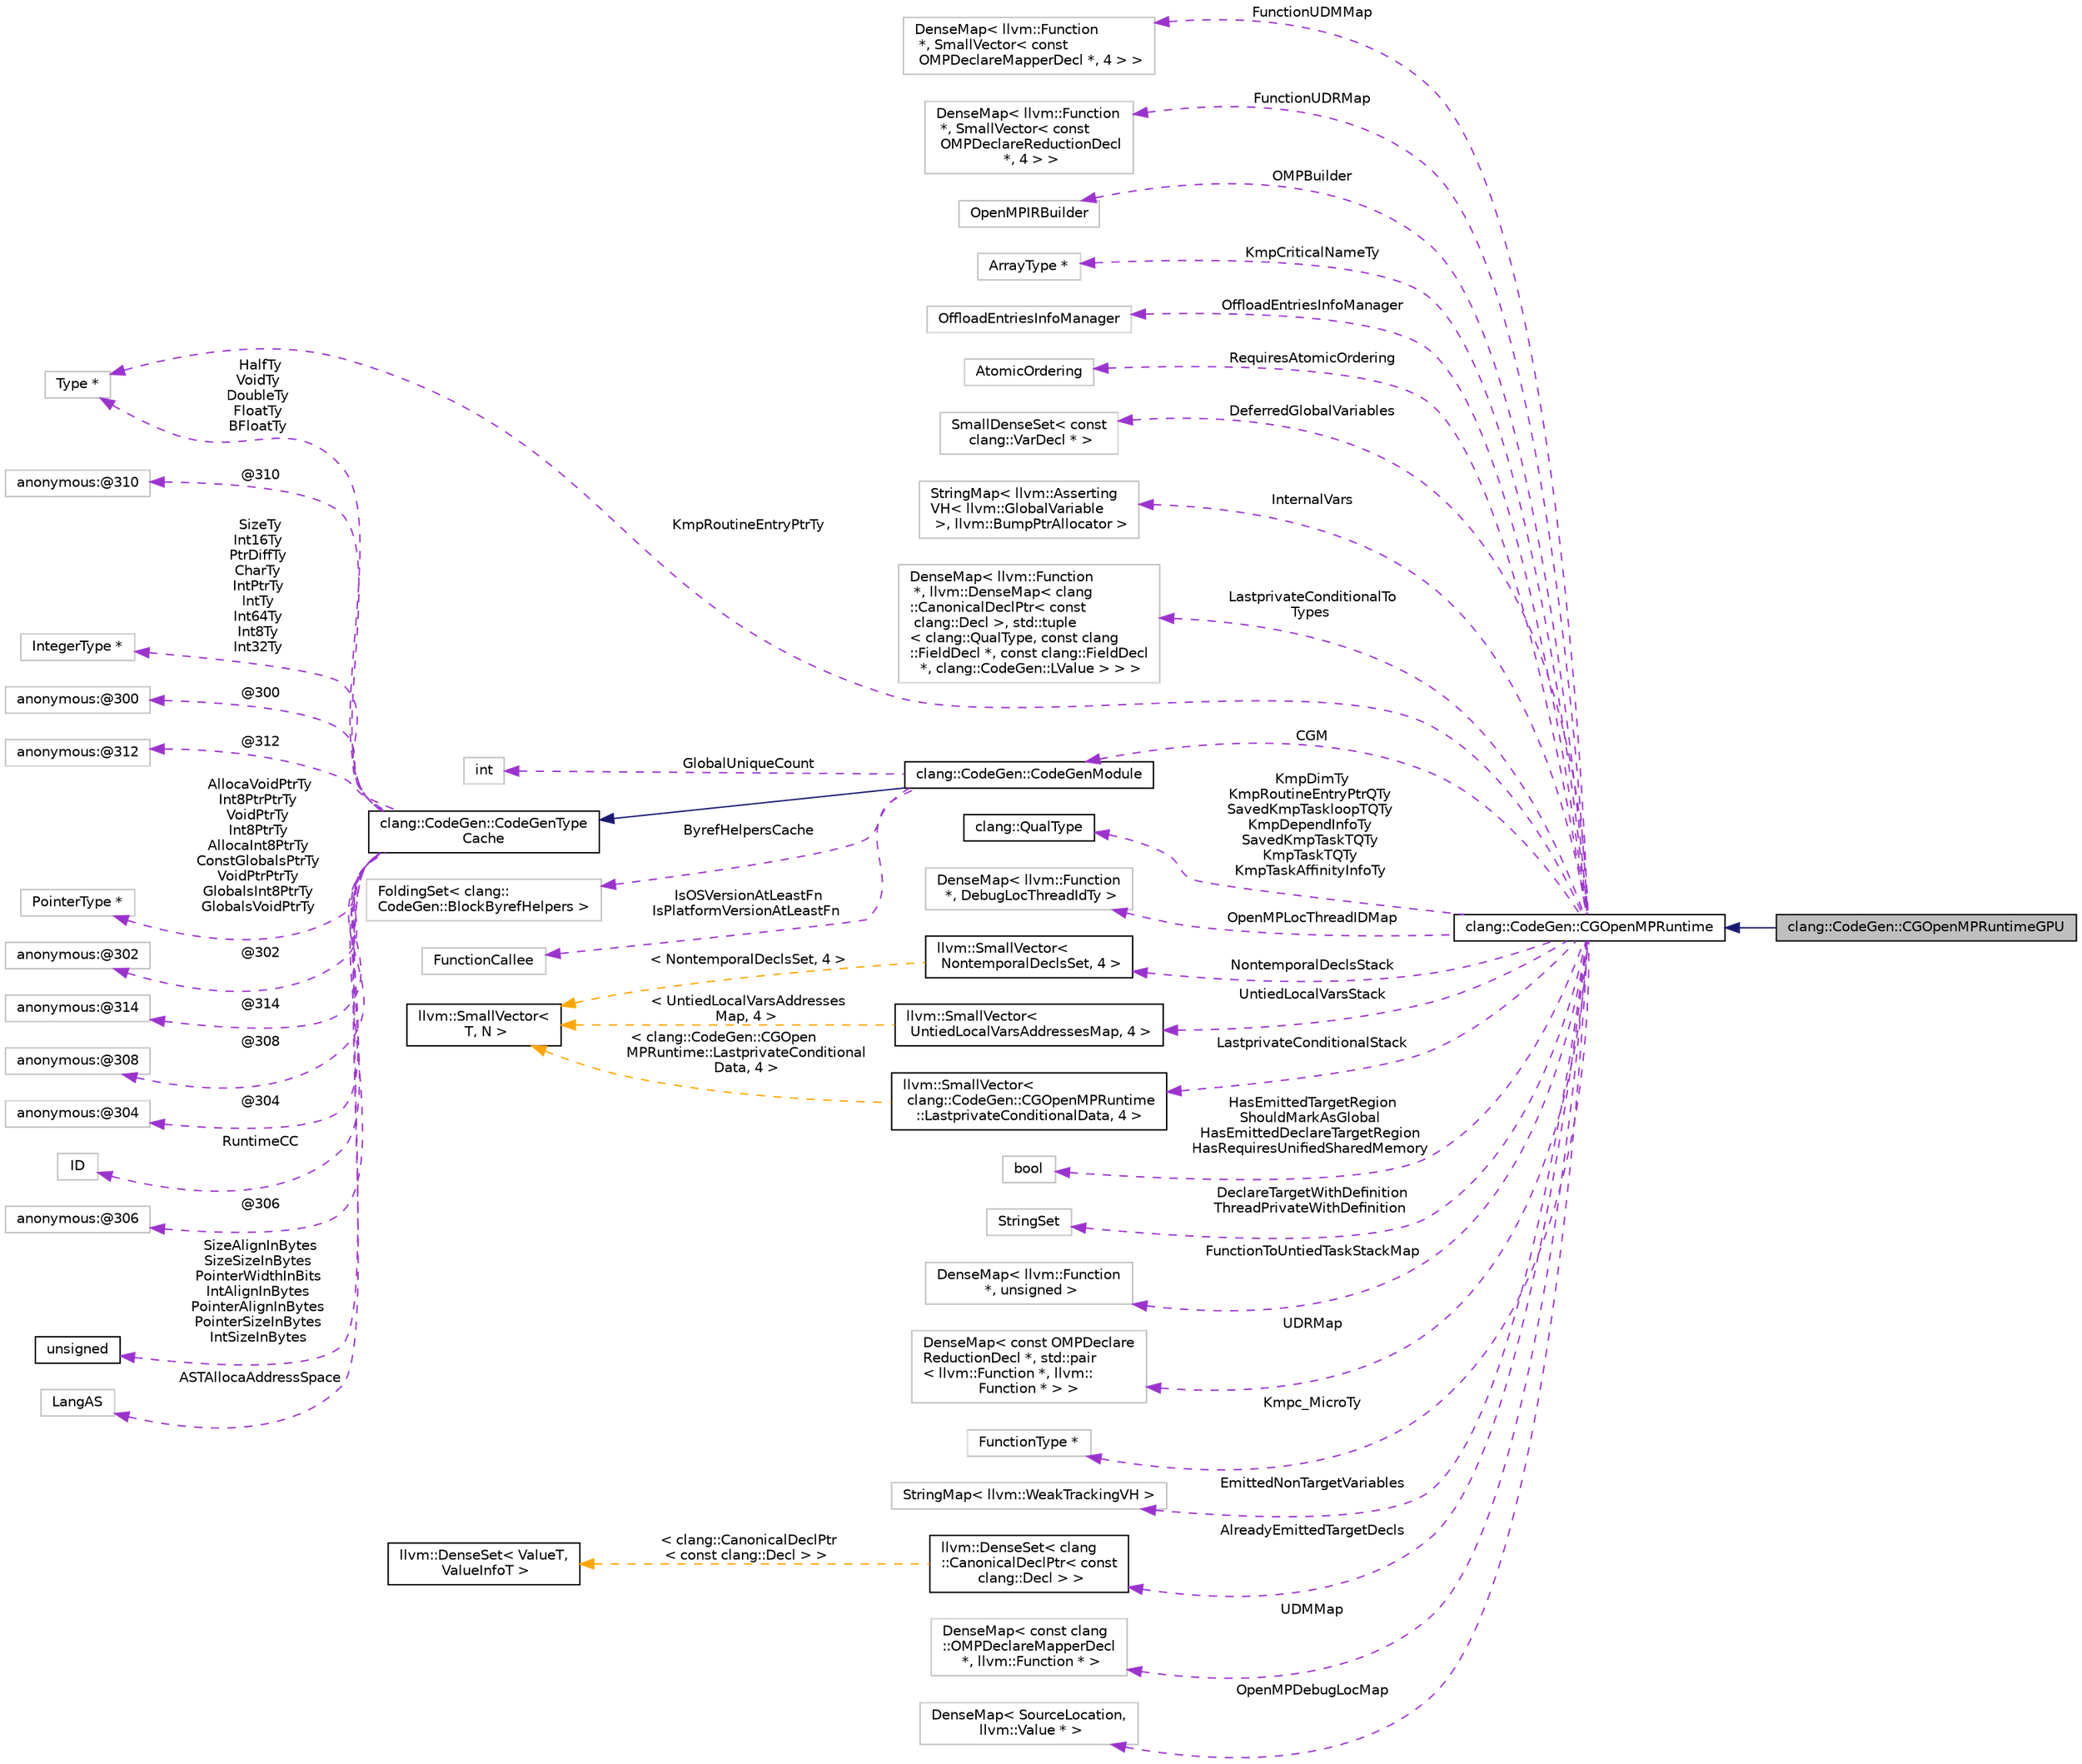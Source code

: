 digraph "clang::CodeGen::CGOpenMPRuntimeGPU"
{
 // LATEX_PDF_SIZE
  bgcolor="transparent";
  edge [fontname="Helvetica",fontsize="10",labelfontname="Helvetica",labelfontsize="10"];
  node [fontname="Helvetica",fontsize="10",shape=record];
  rankdir="LR";
  Node1 [label="clang::CodeGen::CGOpenMPRuntimeGPU",height=0.2,width=0.4,color="black", fillcolor="grey75", style="filled", fontcolor="black",tooltip=" "];
  Node2 -> Node1 [dir="back",color="midnightblue",fontsize="10",style="solid",fontname="Helvetica"];
  Node2 [label="clang::CodeGen::CGOpenMPRuntime",height=0.2,width=0.4,color="black",URL="$classclang_1_1CodeGen_1_1CGOpenMPRuntime.html",tooltip=" "];
  Node3 -> Node2 [dir="back",color="darkorchid3",fontsize="10",style="dashed",label=" FunctionUDMMap" ,fontname="Helvetica"];
  Node3 [label="DenseMap\< llvm::Function\l *, SmallVector\< const\l OMPDeclareMapperDecl *, 4 \> \>",height=0.2,width=0.4,color="grey75",tooltip=" "];
  Node4 -> Node2 [dir="back",color="darkorchid3",fontsize="10",style="dashed",label=" FunctionUDRMap" ,fontname="Helvetica"];
  Node4 [label="DenseMap\< llvm::Function\l *, SmallVector\< const\l OMPDeclareReductionDecl\l *, 4 \> \>",height=0.2,width=0.4,color="grey75",tooltip=" "];
  Node5 -> Node2 [dir="back",color="darkorchid3",fontsize="10",style="dashed",label=" OMPBuilder" ,fontname="Helvetica"];
  Node5 [label="OpenMPIRBuilder",height=0.2,width=0.4,color="grey75",tooltip=" "];
  Node6 -> Node2 [dir="back",color="darkorchid3",fontsize="10",style="dashed",label=" KmpCriticalNameTy" ,fontname="Helvetica"];
  Node6 [label="ArrayType *",height=0.2,width=0.4,color="grey75",tooltip=" "];
  Node7 -> Node2 [dir="back",color="darkorchid3",fontsize="10",style="dashed",label=" OffloadEntriesInfoManager" ,fontname="Helvetica"];
  Node7 [label="OffloadEntriesInfoManager",height=0.2,width=0.4,color="grey75",tooltip=" "];
  Node8 -> Node2 [dir="back",color="darkorchid3",fontsize="10",style="dashed",label=" RequiresAtomicOrdering" ,fontname="Helvetica"];
  Node8 [label="AtomicOrdering",height=0.2,width=0.4,color="grey75",tooltip=" "];
  Node9 -> Node2 [dir="back",color="darkorchid3",fontsize="10",style="dashed",label=" DeferredGlobalVariables" ,fontname="Helvetica"];
  Node9 [label="SmallDenseSet\< const\l clang::VarDecl * \>",height=0.2,width=0.4,color="grey75",tooltip=" "];
  Node10 -> Node2 [dir="back",color="darkorchid3",fontsize="10",style="dashed",label=" InternalVars" ,fontname="Helvetica"];
  Node10 [label="StringMap\< llvm::Asserting\lVH\< llvm::GlobalVariable\l \>, llvm::BumpPtrAllocator \>",height=0.2,width=0.4,color="grey75",tooltip=" "];
  Node11 -> Node2 [dir="back",color="darkorchid3",fontsize="10",style="dashed",label=" LastprivateConditionalTo\lTypes" ,fontname="Helvetica"];
  Node11 [label="DenseMap\< llvm::Function\l *, llvm::DenseMap\< clang\l::CanonicalDeclPtr\< const\l clang::Decl \>, std::tuple\l\< clang::QualType, const clang\l::FieldDecl *, const clang::FieldDecl\l *, clang::CodeGen::LValue \> \> \>",height=0.2,width=0.4,color="grey75",tooltip=" "];
  Node12 -> Node2 [dir="back",color="darkorchid3",fontsize="10",style="dashed",label=" CGM" ,fontname="Helvetica"];
  Node12 [label="clang::CodeGen::CodeGenModule",height=0.2,width=0.4,color="black",URL="$classclang_1_1CodeGen_1_1CodeGenModule.html",tooltip="This class organizes the cross-function state that is used while generating LLVM code."];
  Node13 -> Node12 [dir="back",color="midnightblue",fontsize="10",style="solid",fontname="Helvetica"];
  Node13 [label="clang::CodeGen::CodeGenType\lCache",height=0.2,width=0.4,color="black",URL="$structclang_1_1CodeGen_1_1CodeGenTypeCache.html",tooltip="This structure provides a set of types that are commonly used during IR emission."];
  Node14 -> Node13 [dir="back",color="darkorchid3",fontsize="10",style="dashed",label=" @310" ,fontname="Helvetica"];
  Node14 [label="anonymous:@310",height=0.2,width=0.4,color="grey75",tooltip=" "];
  Node15 -> Node13 [dir="back",color="darkorchid3",fontsize="10",style="dashed",label=" SizeTy\nInt16Ty\nPtrDiffTy\nCharTy\nIntPtrTy\nIntTy\nInt64Ty\nInt8Ty\nInt32Ty" ,fontname="Helvetica"];
  Node15 [label="IntegerType *",height=0.2,width=0.4,color="grey75",tooltip=" "];
  Node16 -> Node13 [dir="back",color="darkorchid3",fontsize="10",style="dashed",label=" @300" ,fontname="Helvetica"];
  Node16 [label="anonymous:@300",height=0.2,width=0.4,color="grey75",tooltip=" "];
  Node17 -> Node13 [dir="back",color="darkorchid3",fontsize="10",style="dashed",label=" @312" ,fontname="Helvetica"];
  Node17 [label="anonymous:@312",height=0.2,width=0.4,color="grey75",tooltip=" "];
  Node18 -> Node13 [dir="back",color="darkorchid3",fontsize="10",style="dashed",label=" AllocaVoidPtrTy\nInt8PtrPtrTy\nVoidPtrTy\nInt8PtrTy\nAllocaInt8PtrTy\nConstGlobalsPtrTy\nVoidPtrPtrTy\nGlobalsInt8PtrTy\nGlobalsVoidPtrTy" ,fontname="Helvetica"];
  Node18 [label="PointerType *",height=0.2,width=0.4,color="grey75",tooltip=" "];
  Node19 -> Node13 [dir="back",color="darkorchid3",fontsize="10",style="dashed",label=" @302" ,fontname="Helvetica"];
  Node19 [label="anonymous:@302",height=0.2,width=0.4,color="grey75",tooltip=" "];
  Node20 -> Node13 [dir="back",color="darkorchid3",fontsize="10",style="dashed",label=" @314" ,fontname="Helvetica"];
  Node20 [label="anonymous:@314",height=0.2,width=0.4,color="grey75",tooltip=" "];
  Node21 -> Node13 [dir="back",color="darkorchid3",fontsize="10",style="dashed",label=" HalfTy\nVoidTy\nDoubleTy\nFloatTy\nBFloatTy" ,fontname="Helvetica"];
  Node21 [label="Type *",height=0.2,width=0.4,color="grey75",tooltip=" "];
  Node22 -> Node13 [dir="back",color="darkorchid3",fontsize="10",style="dashed",label=" @304" ,fontname="Helvetica"];
  Node22 [label="anonymous:@304",height=0.2,width=0.4,color="grey75",tooltip=" "];
  Node23 -> Node13 [dir="back",color="darkorchid3",fontsize="10",style="dashed",label=" RuntimeCC" ,fontname="Helvetica"];
  Node23 [label="ID",height=0.2,width=0.4,color="grey75",tooltip=" "];
  Node24 -> Node13 [dir="back",color="darkorchid3",fontsize="10",style="dashed",label=" @306" ,fontname="Helvetica"];
  Node24 [label="anonymous:@306",height=0.2,width=0.4,color="grey75",tooltip=" "];
  Node25 -> Node13 [dir="back",color="darkorchid3",fontsize="10",style="dashed",label=" SizeAlignInBytes\nSizeSizeInBytes\nPointerWidthInBits\nIntAlignInBytes\nPointerAlignInBytes\nPointerSizeInBytes\nIntSizeInBytes" ,fontname="Helvetica"];
  Node25 [label="unsigned",height=0.2,width=0.4,color="black",URL="$classunsigned.html",tooltip=" "];
  Node26 -> Node13 [dir="back",color="darkorchid3",fontsize="10",style="dashed",label=" ASTAllocaAddressSpace" ,fontname="Helvetica"];
  Node26 [label="LangAS",height=0.2,width=0.4,color="grey75",tooltip=" "];
  Node27 -> Node13 [dir="back",color="darkorchid3",fontsize="10",style="dashed",label=" @308" ,fontname="Helvetica"];
  Node27 [label="anonymous:@308",height=0.2,width=0.4,color="grey75",tooltip=" "];
  Node28 -> Node12 [dir="back",color="darkorchid3",fontsize="10",style="dashed",label=" ByrefHelpersCache" ,fontname="Helvetica"];
  Node28 [label="FoldingSet\< clang::\lCodeGen::BlockByrefHelpers \>",height=0.2,width=0.4,color="grey75",tooltip=" "];
  Node29 -> Node12 [dir="back",color="darkorchid3",fontsize="10",style="dashed",label=" IsOSVersionAtLeastFn\nIsPlatformVersionAtLeastFn" ,fontname="Helvetica"];
  Node29 [label="FunctionCallee",height=0.2,width=0.4,color="grey75",tooltip=" "];
  Node30 -> Node12 [dir="back",color="darkorchid3",fontsize="10",style="dashed",label=" GlobalUniqueCount" ,fontname="Helvetica"];
  Node30 [label="int",height=0.2,width=0.4,color="grey75",tooltip=" "];
  Node31 -> Node2 [dir="back",color="darkorchid3",fontsize="10",style="dashed",label=" KmpDimTy\nKmpRoutineEntryPtrQTy\nSavedKmpTaskloopTQTy\nKmpDependInfoTy\nSavedKmpTaskTQTy\nKmpTaskTQTy\nKmpTaskAffinityInfoTy" ,fontname="Helvetica"];
  Node31 [label="clang::QualType",height=0.2,width=0.4,color="black",URL="$classclang_1_1QualType.html",tooltip="A (possibly-)qualified type."];
  Node32 -> Node2 [dir="back",color="darkorchid3",fontsize="10",style="dashed",label=" OpenMPLocThreadIDMap" ,fontname="Helvetica"];
  Node32 [label="DenseMap\< llvm::Function\l *, DebugLocThreadIdTy \>",height=0.2,width=0.4,color="grey75",tooltip=" "];
  Node33 -> Node2 [dir="back",color="darkorchid3",fontsize="10",style="dashed",label=" NontemporalDeclsStack" ,fontname="Helvetica"];
  Node33 [label="llvm::SmallVector\<\l NontemporalDeclsSet, 4 \>",height=0.2,width=0.4,color="black",URL="$classllvm_1_1SmallVector.html",tooltip=" "];
  Node34 -> Node33 [dir="back",color="orange",fontsize="10",style="dashed",label=" \< NontemporalDeclsSet, 4 \>" ,fontname="Helvetica"];
  Node34 [label="llvm::SmallVector\<\l T, N \>",height=0.2,width=0.4,color="black",URL="$classllvm_1_1SmallVector.html",tooltip=" "];
  Node35 -> Node2 [dir="back",color="darkorchid3",fontsize="10",style="dashed",label=" HasEmittedTargetRegion\nShouldMarkAsGlobal\nHasEmittedDeclareTargetRegion\nHasRequiresUnifiedSharedMemory" ,fontname="Helvetica"];
  Node35 [label="bool",height=0.2,width=0.4,color="grey75",tooltip=" "];
  Node21 -> Node2 [dir="back",color="darkorchid3",fontsize="10",style="dashed",label=" KmpRoutineEntryPtrTy" ,fontname="Helvetica"];
  Node36 -> Node2 [dir="back",color="darkorchid3",fontsize="10",style="dashed",label=" DeclareTargetWithDefinition\nThreadPrivateWithDefinition" ,fontname="Helvetica"];
  Node36 [label="StringSet",height=0.2,width=0.4,color="grey75",tooltip=" "];
  Node37 -> Node2 [dir="back",color="darkorchid3",fontsize="10",style="dashed",label=" FunctionToUntiedTaskStackMap" ,fontname="Helvetica"];
  Node37 [label="DenseMap\< llvm::Function\l *, unsigned \>",height=0.2,width=0.4,color="grey75",tooltip=" "];
  Node38 -> Node2 [dir="back",color="darkorchid3",fontsize="10",style="dashed",label=" UDRMap" ,fontname="Helvetica"];
  Node38 [label="DenseMap\< const OMPDeclare\lReductionDecl *, std::pair\l\< llvm::Function *, llvm::\lFunction * \> \>",height=0.2,width=0.4,color="grey75",tooltip=" "];
  Node39 -> Node2 [dir="back",color="darkorchid3",fontsize="10",style="dashed",label=" Kmpc_MicroTy" ,fontname="Helvetica"];
  Node39 [label="FunctionType *",height=0.2,width=0.4,color="grey75",tooltip=" "];
  Node40 -> Node2 [dir="back",color="darkorchid3",fontsize="10",style="dashed",label=" UntiedLocalVarsStack" ,fontname="Helvetica"];
  Node40 [label="llvm::SmallVector\<\l UntiedLocalVarsAddressesMap, 4 \>",height=0.2,width=0.4,color="black",URL="$classllvm_1_1SmallVector.html",tooltip=" "];
  Node34 -> Node40 [dir="back",color="orange",fontsize="10",style="dashed",label=" \< UntiedLocalVarsAddresses\lMap, 4 \>" ,fontname="Helvetica"];
  Node41 -> Node2 [dir="back",color="darkorchid3",fontsize="10",style="dashed",label=" EmittedNonTargetVariables" ,fontname="Helvetica"];
  Node41 [label="StringMap\< llvm::WeakTrackingVH \>",height=0.2,width=0.4,color="grey75",tooltip=" "];
  Node42 -> Node2 [dir="back",color="darkorchid3",fontsize="10",style="dashed",label=" AlreadyEmittedTargetDecls" ,fontname="Helvetica"];
  Node42 [label="llvm::DenseSet\< clang\l::CanonicalDeclPtr\< const\l clang::Decl \> \>",height=0.2,width=0.4,color="black",URL="$classllvm_1_1DenseSet.html",tooltip=" "];
  Node43 -> Node42 [dir="back",color="orange",fontsize="10",style="dashed",label=" \< clang::CanonicalDeclPtr\l\< const clang::Decl \> \>" ,fontname="Helvetica"];
  Node43 [label="llvm::DenseSet\< ValueT,\l ValueInfoT \>",height=0.2,width=0.4,color="black",URL="$classllvm_1_1DenseSet.html",tooltip=" "];
  Node44 -> Node2 [dir="back",color="darkorchid3",fontsize="10",style="dashed",label=" LastprivateConditionalStack" ,fontname="Helvetica"];
  Node44 [label="llvm::SmallVector\<\l clang::CodeGen::CGOpenMPRuntime\l::LastprivateConditionalData, 4 \>",height=0.2,width=0.4,color="black",URL="$classllvm_1_1SmallVector.html",tooltip=" "];
  Node34 -> Node44 [dir="back",color="orange",fontsize="10",style="dashed",label=" \< clang::CodeGen::CGOpen\lMPRuntime::LastprivateConditional\lData, 4 \>" ,fontname="Helvetica"];
  Node45 -> Node2 [dir="back",color="darkorchid3",fontsize="10",style="dashed",label=" UDMMap" ,fontname="Helvetica"];
  Node45 [label="DenseMap\< const clang\l::OMPDeclareMapperDecl\l *, llvm::Function * \>",height=0.2,width=0.4,color="grey75",tooltip=" "];
  Node46 -> Node2 [dir="back",color="darkorchid3",fontsize="10",style="dashed",label=" OpenMPDebugLocMap" ,fontname="Helvetica"];
  Node46 [label="DenseMap\< SourceLocation,\l llvm::Value * \>",height=0.2,width=0.4,color="grey75",tooltip=" "];
}
